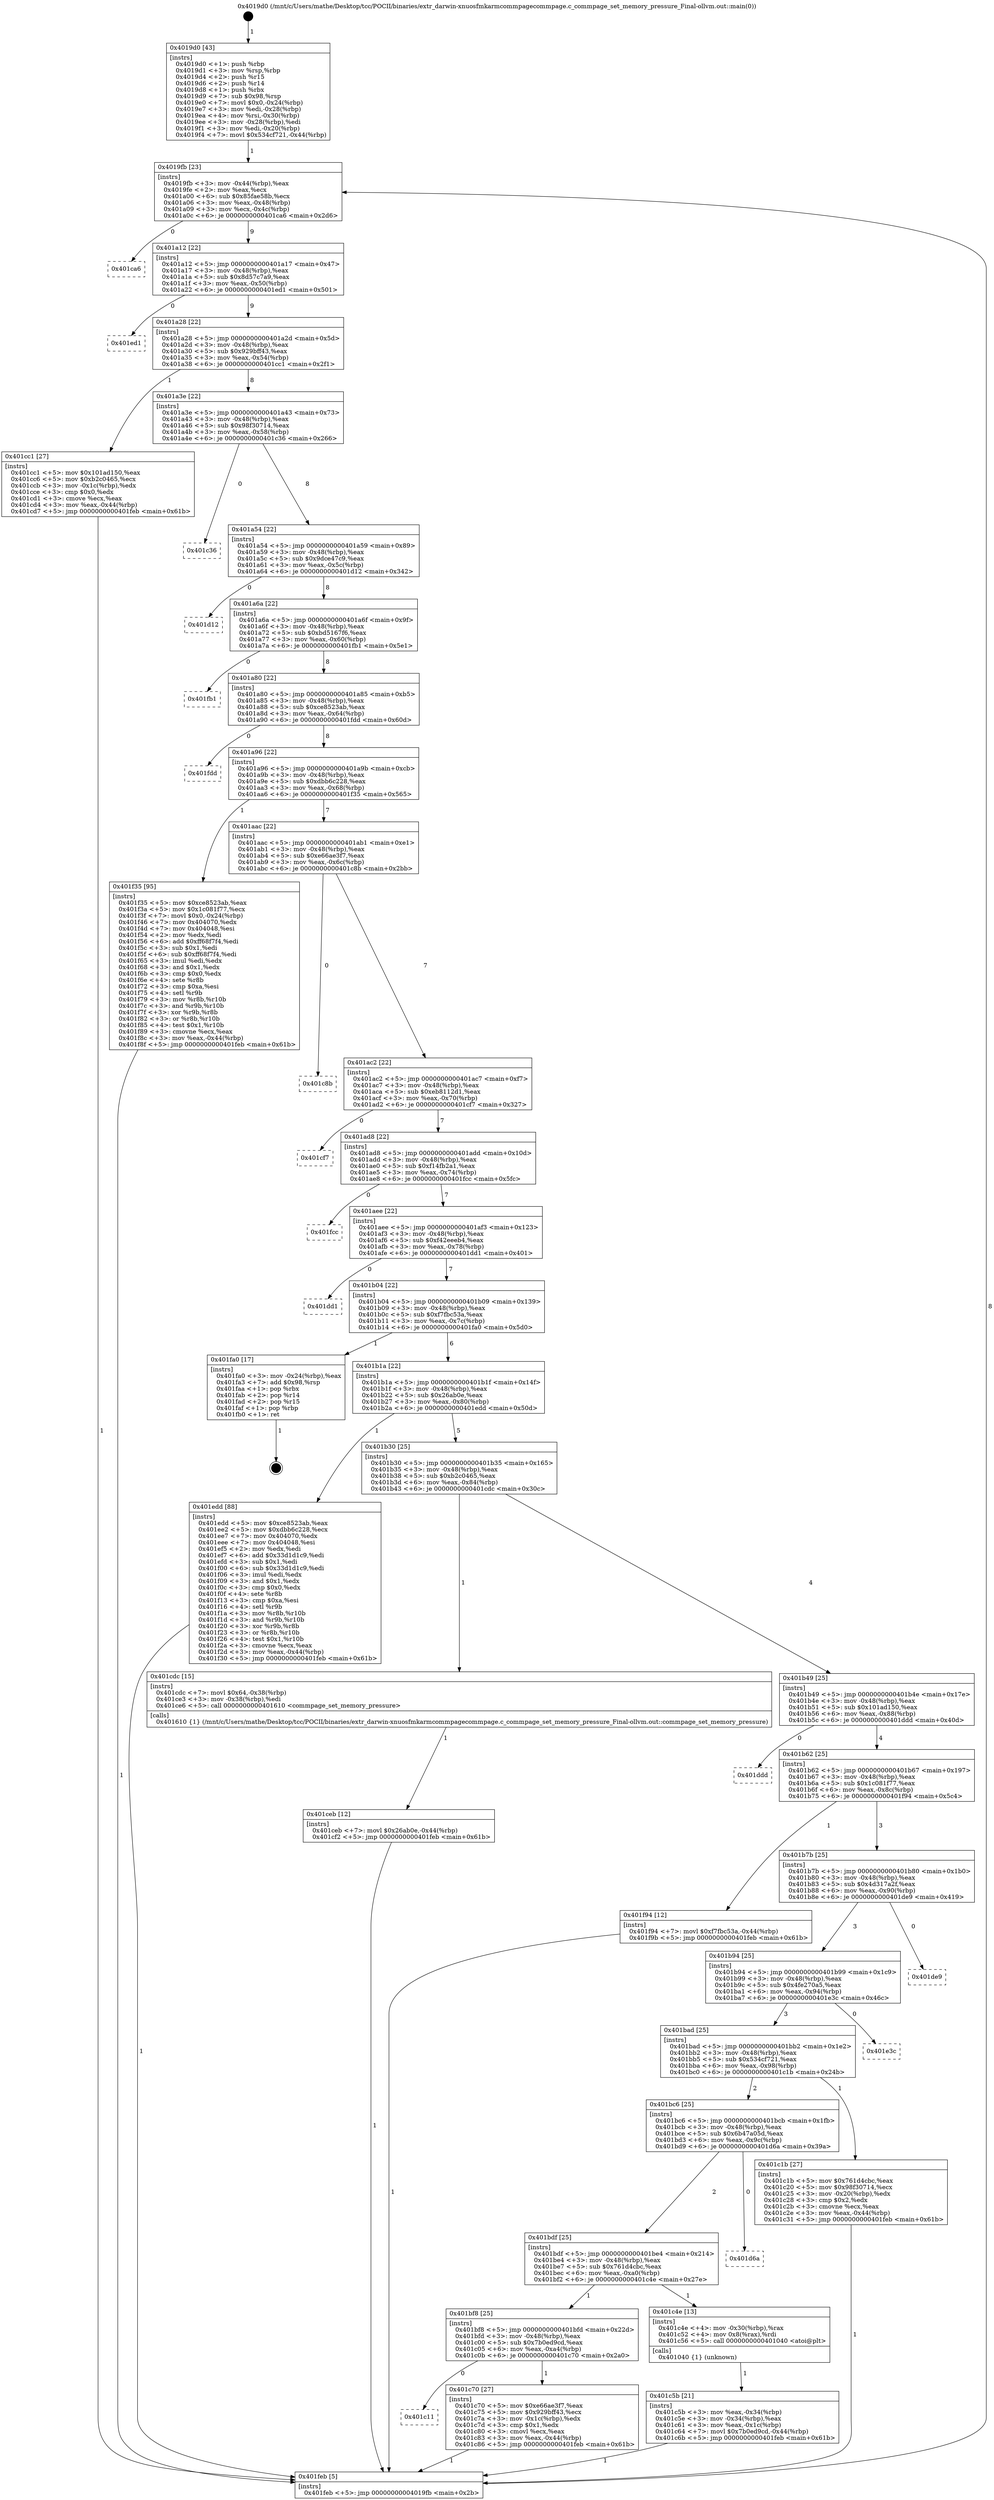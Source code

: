 digraph "0x4019d0" {
  label = "0x4019d0 (/mnt/c/Users/mathe/Desktop/tcc/POCII/binaries/extr_darwin-xnuosfmkarmcommpagecommpage.c_commpage_set_memory_pressure_Final-ollvm.out::main(0))"
  labelloc = "t"
  node[shape=record]

  Entry [label="",width=0.3,height=0.3,shape=circle,fillcolor=black,style=filled]
  "0x4019fb" [label="{
     0x4019fb [23]\l
     | [instrs]\l
     &nbsp;&nbsp;0x4019fb \<+3\>: mov -0x44(%rbp),%eax\l
     &nbsp;&nbsp;0x4019fe \<+2\>: mov %eax,%ecx\l
     &nbsp;&nbsp;0x401a00 \<+6\>: sub $0x85fae58b,%ecx\l
     &nbsp;&nbsp;0x401a06 \<+3\>: mov %eax,-0x48(%rbp)\l
     &nbsp;&nbsp;0x401a09 \<+3\>: mov %ecx,-0x4c(%rbp)\l
     &nbsp;&nbsp;0x401a0c \<+6\>: je 0000000000401ca6 \<main+0x2d6\>\l
  }"]
  "0x401ca6" [label="{
     0x401ca6\l
  }", style=dashed]
  "0x401a12" [label="{
     0x401a12 [22]\l
     | [instrs]\l
     &nbsp;&nbsp;0x401a12 \<+5\>: jmp 0000000000401a17 \<main+0x47\>\l
     &nbsp;&nbsp;0x401a17 \<+3\>: mov -0x48(%rbp),%eax\l
     &nbsp;&nbsp;0x401a1a \<+5\>: sub $0x8d57c7a9,%eax\l
     &nbsp;&nbsp;0x401a1f \<+3\>: mov %eax,-0x50(%rbp)\l
     &nbsp;&nbsp;0x401a22 \<+6\>: je 0000000000401ed1 \<main+0x501\>\l
  }"]
  Exit [label="",width=0.3,height=0.3,shape=circle,fillcolor=black,style=filled,peripheries=2]
  "0x401ed1" [label="{
     0x401ed1\l
  }", style=dashed]
  "0x401a28" [label="{
     0x401a28 [22]\l
     | [instrs]\l
     &nbsp;&nbsp;0x401a28 \<+5\>: jmp 0000000000401a2d \<main+0x5d\>\l
     &nbsp;&nbsp;0x401a2d \<+3\>: mov -0x48(%rbp),%eax\l
     &nbsp;&nbsp;0x401a30 \<+5\>: sub $0x929bff43,%eax\l
     &nbsp;&nbsp;0x401a35 \<+3\>: mov %eax,-0x54(%rbp)\l
     &nbsp;&nbsp;0x401a38 \<+6\>: je 0000000000401cc1 \<main+0x2f1\>\l
  }"]
  "0x401ceb" [label="{
     0x401ceb [12]\l
     | [instrs]\l
     &nbsp;&nbsp;0x401ceb \<+7\>: movl $0x26ab0e,-0x44(%rbp)\l
     &nbsp;&nbsp;0x401cf2 \<+5\>: jmp 0000000000401feb \<main+0x61b\>\l
  }"]
  "0x401cc1" [label="{
     0x401cc1 [27]\l
     | [instrs]\l
     &nbsp;&nbsp;0x401cc1 \<+5\>: mov $0x101ad150,%eax\l
     &nbsp;&nbsp;0x401cc6 \<+5\>: mov $0xb2c0465,%ecx\l
     &nbsp;&nbsp;0x401ccb \<+3\>: mov -0x1c(%rbp),%edx\l
     &nbsp;&nbsp;0x401cce \<+3\>: cmp $0x0,%edx\l
     &nbsp;&nbsp;0x401cd1 \<+3\>: cmove %ecx,%eax\l
     &nbsp;&nbsp;0x401cd4 \<+3\>: mov %eax,-0x44(%rbp)\l
     &nbsp;&nbsp;0x401cd7 \<+5\>: jmp 0000000000401feb \<main+0x61b\>\l
  }"]
  "0x401a3e" [label="{
     0x401a3e [22]\l
     | [instrs]\l
     &nbsp;&nbsp;0x401a3e \<+5\>: jmp 0000000000401a43 \<main+0x73\>\l
     &nbsp;&nbsp;0x401a43 \<+3\>: mov -0x48(%rbp),%eax\l
     &nbsp;&nbsp;0x401a46 \<+5\>: sub $0x98f30714,%eax\l
     &nbsp;&nbsp;0x401a4b \<+3\>: mov %eax,-0x58(%rbp)\l
     &nbsp;&nbsp;0x401a4e \<+6\>: je 0000000000401c36 \<main+0x266\>\l
  }"]
  "0x401c11" [label="{
     0x401c11\l
  }", style=dashed]
  "0x401c36" [label="{
     0x401c36\l
  }", style=dashed]
  "0x401a54" [label="{
     0x401a54 [22]\l
     | [instrs]\l
     &nbsp;&nbsp;0x401a54 \<+5\>: jmp 0000000000401a59 \<main+0x89\>\l
     &nbsp;&nbsp;0x401a59 \<+3\>: mov -0x48(%rbp),%eax\l
     &nbsp;&nbsp;0x401a5c \<+5\>: sub $0x9dce47c9,%eax\l
     &nbsp;&nbsp;0x401a61 \<+3\>: mov %eax,-0x5c(%rbp)\l
     &nbsp;&nbsp;0x401a64 \<+6\>: je 0000000000401d12 \<main+0x342\>\l
  }"]
  "0x401c70" [label="{
     0x401c70 [27]\l
     | [instrs]\l
     &nbsp;&nbsp;0x401c70 \<+5\>: mov $0xe66ae3f7,%eax\l
     &nbsp;&nbsp;0x401c75 \<+5\>: mov $0x929bff43,%ecx\l
     &nbsp;&nbsp;0x401c7a \<+3\>: mov -0x1c(%rbp),%edx\l
     &nbsp;&nbsp;0x401c7d \<+3\>: cmp $0x1,%edx\l
     &nbsp;&nbsp;0x401c80 \<+3\>: cmovl %ecx,%eax\l
     &nbsp;&nbsp;0x401c83 \<+3\>: mov %eax,-0x44(%rbp)\l
     &nbsp;&nbsp;0x401c86 \<+5\>: jmp 0000000000401feb \<main+0x61b\>\l
  }"]
  "0x401d12" [label="{
     0x401d12\l
  }", style=dashed]
  "0x401a6a" [label="{
     0x401a6a [22]\l
     | [instrs]\l
     &nbsp;&nbsp;0x401a6a \<+5\>: jmp 0000000000401a6f \<main+0x9f\>\l
     &nbsp;&nbsp;0x401a6f \<+3\>: mov -0x48(%rbp),%eax\l
     &nbsp;&nbsp;0x401a72 \<+5\>: sub $0xbd5167f6,%eax\l
     &nbsp;&nbsp;0x401a77 \<+3\>: mov %eax,-0x60(%rbp)\l
     &nbsp;&nbsp;0x401a7a \<+6\>: je 0000000000401fb1 \<main+0x5e1\>\l
  }"]
  "0x401c5b" [label="{
     0x401c5b [21]\l
     | [instrs]\l
     &nbsp;&nbsp;0x401c5b \<+3\>: mov %eax,-0x34(%rbp)\l
     &nbsp;&nbsp;0x401c5e \<+3\>: mov -0x34(%rbp),%eax\l
     &nbsp;&nbsp;0x401c61 \<+3\>: mov %eax,-0x1c(%rbp)\l
     &nbsp;&nbsp;0x401c64 \<+7\>: movl $0x7b0ed9cd,-0x44(%rbp)\l
     &nbsp;&nbsp;0x401c6b \<+5\>: jmp 0000000000401feb \<main+0x61b\>\l
  }"]
  "0x401fb1" [label="{
     0x401fb1\l
  }", style=dashed]
  "0x401a80" [label="{
     0x401a80 [22]\l
     | [instrs]\l
     &nbsp;&nbsp;0x401a80 \<+5\>: jmp 0000000000401a85 \<main+0xb5\>\l
     &nbsp;&nbsp;0x401a85 \<+3\>: mov -0x48(%rbp),%eax\l
     &nbsp;&nbsp;0x401a88 \<+5\>: sub $0xce8523ab,%eax\l
     &nbsp;&nbsp;0x401a8d \<+3\>: mov %eax,-0x64(%rbp)\l
     &nbsp;&nbsp;0x401a90 \<+6\>: je 0000000000401fdd \<main+0x60d\>\l
  }"]
  "0x401bf8" [label="{
     0x401bf8 [25]\l
     | [instrs]\l
     &nbsp;&nbsp;0x401bf8 \<+5\>: jmp 0000000000401bfd \<main+0x22d\>\l
     &nbsp;&nbsp;0x401bfd \<+3\>: mov -0x48(%rbp),%eax\l
     &nbsp;&nbsp;0x401c00 \<+5\>: sub $0x7b0ed9cd,%eax\l
     &nbsp;&nbsp;0x401c05 \<+6\>: mov %eax,-0xa4(%rbp)\l
     &nbsp;&nbsp;0x401c0b \<+6\>: je 0000000000401c70 \<main+0x2a0\>\l
  }"]
  "0x401fdd" [label="{
     0x401fdd\l
  }", style=dashed]
  "0x401a96" [label="{
     0x401a96 [22]\l
     | [instrs]\l
     &nbsp;&nbsp;0x401a96 \<+5\>: jmp 0000000000401a9b \<main+0xcb\>\l
     &nbsp;&nbsp;0x401a9b \<+3\>: mov -0x48(%rbp),%eax\l
     &nbsp;&nbsp;0x401a9e \<+5\>: sub $0xdbb6c228,%eax\l
     &nbsp;&nbsp;0x401aa3 \<+3\>: mov %eax,-0x68(%rbp)\l
     &nbsp;&nbsp;0x401aa6 \<+6\>: je 0000000000401f35 \<main+0x565\>\l
  }"]
  "0x401c4e" [label="{
     0x401c4e [13]\l
     | [instrs]\l
     &nbsp;&nbsp;0x401c4e \<+4\>: mov -0x30(%rbp),%rax\l
     &nbsp;&nbsp;0x401c52 \<+4\>: mov 0x8(%rax),%rdi\l
     &nbsp;&nbsp;0x401c56 \<+5\>: call 0000000000401040 \<atoi@plt\>\l
     | [calls]\l
     &nbsp;&nbsp;0x401040 \{1\} (unknown)\l
  }"]
  "0x401f35" [label="{
     0x401f35 [95]\l
     | [instrs]\l
     &nbsp;&nbsp;0x401f35 \<+5\>: mov $0xce8523ab,%eax\l
     &nbsp;&nbsp;0x401f3a \<+5\>: mov $0x1c081f77,%ecx\l
     &nbsp;&nbsp;0x401f3f \<+7\>: movl $0x0,-0x24(%rbp)\l
     &nbsp;&nbsp;0x401f46 \<+7\>: mov 0x404070,%edx\l
     &nbsp;&nbsp;0x401f4d \<+7\>: mov 0x404048,%esi\l
     &nbsp;&nbsp;0x401f54 \<+2\>: mov %edx,%edi\l
     &nbsp;&nbsp;0x401f56 \<+6\>: add $0xff68f7f4,%edi\l
     &nbsp;&nbsp;0x401f5c \<+3\>: sub $0x1,%edi\l
     &nbsp;&nbsp;0x401f5f \<+6\>: sub $0xff68f7f4,%edi\l
     &nbsp;&nbsp;0x401f65 \<+3\>: imul %edi,%edx\l
     &nbsp;&nbsp;0x401f68 \<+3\>: and $0x1,%edx\l
     &nbsp;&nbsp;0x401f6b \<+3\>: cmp $0x0,%edx\l
     &nbsp;&nbsp;0x401f6e \<+4\>: sete %r8b\l
     &nbsp;&nbsp;0x401f72 \<+3\>: cmp $0xa,%esi\l
     &nbsp;&nbsp;0x401f75 \<+4\>: setl %r9b\l
     &nbsp;&nbsp;0x401f79 \<+3\>: mov %r8b,%r10b\l
     &nbsp;&nbsp;0x401f7c \<+3\>: and %r9b,%r10b\l
     &nbsp;&nbsp;0x401f7f \<+3\>: xor %r9b,%r8b\l
     &nbsp;&nbsp;0x401f82 \<+3\>: or %r8b,%r10b\l
     &nbsp;&nbsp;0x401f85 \<+4\>: test $0x1,%r10b\l
     &nbsp;&nbsp;0x401f89 \<+3\>: cmovne %ecx,%eax\l
     &nbsp;&nbsp;0x401f8c \<+3\>: mov %eax,-0x44(%rbp)\l
     &nbsp;&nbsp;0x401f8f \<+5\>: jmp 0000000000401feb \<main+0x61b\>\l
  }"]
  "0x401aac" [label="{
     0x401aac [22]\l
     | [instrs]\l
     &nbsp;&nbsp;0x401aac \<+5\>: jmp 0000000000401ab1 \<main+0xe1\>\l
     &nbsp;&nbsp;0x401ab1 \<+3\>: mov -0x48(%rbp),%eax\l
     &nbsp;&nbsp;0x401ab4 \<+5\>: sub $0xe66ae3f7,%eax\l
     &nbsp;&nbsp;0x401ab9 \<+3\>: mov %eax,-0x6c(%rbp)\l
     &nbsp;&nbsp;0x401abc \<+6\>: je 0000000000401c8b \<main+0x2bb\>\l
  }"]
  "0x401bdf" [label="{
     0x401bdf [25]\l
     | [instrs]\l
     &nbsp;&nbsp;0x401bdf \<+5\>: jmp 0000000000401be4 \<main+0x214\>\l
     &nbsp;&nbsp;0x401be4 \<+3\>: mov -0x48(%rbp),%eax\l
     &nbsp;&nbsp;0x401be7 \<+5\>: sub $0x761d4cbc,%eax\l
     &nbsp;&nbsp;0x401bec \<+6\>: mov %eax,-0xa0(%rbp)\l
     &nbsp;&nbsp;0x401bf2 \<+6\>: je 0000000000401c4e \<main+0x27e\>\l
  }"]
  "0x401c8b" [label="{
     0x401c8b\l
  }", style=dashed]
  "0x401ac2" [label="{
     0x401ac2 [22]\l
     | [instrs]\l
     &nbsp;&nbsp;0x401ac2 \<+5\>: jmp 0000000000401ac7 \<main+0xf7\>\l
     &nbsp;&nbsp;0x401ac7 \<+3\>: mov -0x48(%rbp),%eax\l
     &nbsp;&nbsp;0x401aca \<+5\>: sub $0xeb8112d1,%eax\l
     &nbsp;&nbsp;0x401acf \<+3\>: mov %eax,-0x70(%rbp)\l
     &nbsp;&nbsp;0x401ad2 \<+6\>: je 0000000000401cf7 \<main+0x327\>\l
  }"]
  "0x401d6a" [label="{
     0x401d6a\l
  }", style=dashed]
  "0x401cf7" [label="{
     0x401cf7\l
  }", style=dashed]
  "0x401ad8" [label="{
     0x401ad8 [22]\l
     | [instrs]\l
     &nbsp;&nbsp;0x401ad8 \<+5\>: jmp 0000000000401add \<main+0x10d\>\l
     &nbsp;&nbsp;0x401add \<+3\>: mov -0x48(%rbp),%eax\l
     &nbsp;&nbsp;0x401ae0 \<+5\>: sub $0xf14fb2a1,%eax\l
     &nbsp;&nbsp;0x401ae5 \<+3\>: mov %eax,-0x74(%rbp)\l
     &nbsp;&nbsp;0x401ae8 \<+6\>: je 0000000000401fcc \<main+0x5fc\>\l
  }"]
  "0x4019d0" [label="{
     0x4019d0 [43]\l
     | [instrs]\l
     &nbsp;&nbsp;0x4019d0 \<+1\>: push %rbp\l
     &nbsp;&nbsp;0x4019d1 \<+3\>: mov %rsp,%rbp\l
     &nbsp;&nbsp;0x4019d4 \<+2\>: push %r15\l
     &nbsp;&nbsp;0x4019d6 \<+2\>: push %r14\l
     &nbsp;&nbsp;0x4019d8 \<+1\>: push %rbx\l
     &nbsp;&nbsp;0x4019d9 \<+7\>: sub $0x98,%rsp\l
     &nbsp;&nbsp;0x4019e0 \<+7\>: movl $0x0,-0x24(%rbp)\l
     &nbsp;&nbsp;0x4019e7 \<+3\>: mov %edi,-0x28(%rbp)\l
     &nbsp;&nbsp;0x4019ea \<+4\>: mov %rsi,-0x30(%rbp)\l
     &nbsp;&nbsp;0x4019ee \<+3\>: mov -0x28(%rbp),%edi\l
     &nbsp;&nbsp;0x4019f1 \<+3\>: mov %edi,-0x20(%rbp)\l
     &nbsp;&nbsp;0x4019f4 \<+7\>: movl $0x534cf721,-0x44(%rbp)\l
  }"]
  "0x401fcc" [label="{
     0x401fcc\l
  }", style=dashed]
  "0x401aee" [label="{
     0x401aee [22]\l
     | [instrs]\l
     &nbsp;&nbsp;0x401aee \<+5\>: jmp 0000000000401af3 \<main+0x123\>\l
     &nbsp;&nbsp;0x401af3 \<+3\>: mov -0x48(%rbp),%eax\l
     &nbsp;&nbsp;0x401af6 \<+5\>: sub $0xf42eeeb4,%eax\l
     &nbsp;&nbsp;0x401afb \<+3\>: mov %eax,-0x78(%rbp)\l
     &nbsp;&nbsp;0x401afe \<+6\>: je 0000000000401dd1 \<main+0x401\>\l
  }"]
  "0x401feb" [label="{
     0x401feb [5]\l
     | [instrs]\l
     &nbsp;&nbsp;0x401feb \<+5\>: jmp 00000000004019fb \<main+0x2b\>\l
  }"]
  "0x401dd1" [label="{
     0x401dd1\l
  }", style=dashed]
  "0x401b04" [label="{
     0x401b04 [22]\l
     | [instrs]\l
     &nbsp;&nbsp;0x401b04 \<+5\>: jmp 0000000000401b09 \<main+0x139\>\l
     &nbsp;&nbsp;0x401b09 \<+3\>: mov -0x48(%rbp),%eax\l
     &nbsp;&nbsp;0x401b0c \<+5\>: sub $0xf7fbc53a,%eax\l
     &nbsp;&nbsp;0x401b11 \<+3\>: mov %eax,-0x7c(%rbp)\l
     &nbsp;&nbsp;0x401b14 \<+6\>: je 0000000000401fa0 \<main+0x5d0\>\l
  }"]
  "0x401bc6" [label="{
     0x401bc6 [25]\l
     | [instrs]\l
     &nbsp;&nbsp;0x401bc6 \<+5\>: jmp 0000000000401bcb \<main+0x1fb\>\l
     &nbsp;&nbsp;0x401bcb \<+3\>: mov -0x48(%rbp),%eax\l
     &nbsp;&nbsp;0x401bce \<+5\>: sub $0x6b47a05d,%eax\l
     &nbsp;&nbsp;0x401bd3 \<+6\>: mov %eax,-0x9c(%rbp)\l
     &nbsp;&nbsp;0x401bd9 \<+6\>: je 0000000000401d6a \<main+0x39a\>\l
  }"]
  "0x401fa0" [label="{
     0x401fa0 [17]\l
     | [instrs]\l
     &nbsp;&nbsp;0x401fa0 \<+3\>: mov -0x24(%rbp),%eax\l
     &nbsp;&nbsp;0x401fa3 \<+7\>: add $0x98,%rsp\l
     &nbsp;&nbsp;0x401faa \<+1\>: pop %rbx\l
     &nbsp;&nbsp;0x401fab \<+2\>: pop %r14\l
     &nbsp;&nbsp;0x401fad \<+2\>: pop %r15\l
     &nbsp;&nbsp;0x401faf \<+1\>: pop %rbp\l
     &nbsp;&nbsp;0x401fb0 \<+1\>: ret\l
  }"]
  "0x401b1a" [label="{
     0x401b1a [22]\l
     | [instrs]\l
     &nbsp;&nbsp;0x401b1a \<+5\>: jmp 0000000000401b1f \<main+0x14f\>\l
     &nbsp;&nbsp;0x401b1f \<+3\>: mov -0x48(%rbp),%eax\l
     &nbsp;&nbsp;0x401b22 \<+5\>: sub $0x26ab0e,%eax\l
     &nbsp;&nbsp;0x401b27 \<+3\>: mov %eax,-0x80(%rbp)\l
     &nbsp;&nbsp;0x401b2a \<+6\>: je 0000000000401edd \<main+0x50d\>\l
  }"]
  "0x401c1b" [label="{
     0x401c1b [27]\l
     | [instrs]\l
     &nbsp;&nbsp;0x401c1b \<+5\>: mov $0x761d4cbc,%eax\l
     &nbsp;&nbsp;0x401c20 \<+5\>: mov $0x98f30714,%ecx\l
     &nbsp;&nbsp;0x401c25 \<+3\>: mov -0x20(%rbp),%edx\l
     &nbsp;&nbsp;0x401c28 \<+3\>: cmp $0x2,%edx\l
     &nbsp;&nbsp;0x401c2b \<+3\>: cmovne %ecx,%eax\l
     &nbsp;&nbsp;0x401c2e \<+3\>: mov %eax,-0x44(%rbp)\l
     &nbsp;&nbsp;0x401c31 \<+5\>: jmp 0000000000401feb \<main+0x61b\>\l
  }"]
  "0x401edd" [label="{
     0x401edd [88]\l
     | [instrs]\l
     &nbsp;&nbsp;0x401edd \<+5\>: mov $0xce8523ab,%eax\l
     &nbsp;&nbsp;0x401ee2 \<+5\>: mov $0xdbb6c228,%ecx\l
     &nbsp;&nbsp;0x401ee7 \<+7\>: mov 0x404070,%edx\l
     &nbsp;&nbsp;0x401eee \<+7\>: mov 0x404048,%esi\l
     &nbsp;&nbsp;0x401ef5 \<+2\>: mov %edx,%edi\l
     &nbsp;&nbsp;0x401ef7 \<+6\>: add $0x33d1d1c9,%edi\l
     &nbsp;&nbsp;0x401efd \<+3\>: sub $0x1,%edi\l
     &nbsp;&nbsp;0x401f00 \<+6\>: sub $0x33d1d1c9,%edi\l
     &nbsp;&nbsp;0x401f06 \<+3\>: imul %edi,%edx\l
     &nbsp;&nbsp;0x401f09 \<+3\>: and $0x1,%edx\l
     &nbsp;&nbsp;0x401f0c \<+3\>: cmp $0x0,%edx\l
     &nbsp;&nbsp;0x401f0f \<+4\>: sete %r8b\l
     &nbsp;&nbsp;0x401f13 \<+3\>: cmp $0xa,%esi\l
     &nbsp;&nbsp;0x401f16 \<+4\>: setl %r9b\l
     &nbsp;&nbsp;0x401f1a \<+3\>: mov %r8b,%r10b\l
     &nbsp;&nbsp;0x401f1d \<+3\>: and %r9b,%r10b\l
     &nbsp;&nbsp;0x401f20 \<+3\>: xor %r9b,%r8b\l
     &nbsp;&nbsp;0x401f23 \<+3\>: or %r8b,%r10b\l
     &nbsp;&nbsp;0x401f26 \<+4\>: test $0x1,%r10b\l
     &nbsp;&nbsp;0x401f2a \<+3\>: cmovne %ecx,%eax\l
     &nbsp;&nbsp;0x401f2d \<+3\>: mov %eax,-0x44(%rbp)\l
     &nbsp;&nbsp;0x401f30 \<+5\>: jmp 0000000000401feb \<main+0x61b\>\l
  }"]
  "0x401b30" [label="{
     0x401b30 [25]\l
     | [instrs]\l
     &nbsp;&nbsp;0x401b30 \<+5\>: jmp 0000000000401b35 \<main+0x165\>\l
     &nbsp;&nbsp;0x401b35 \<+3\>: mov -0x48(%rbp),%eax\l
     &nbsp;&nbsp;0x401b38 \<+5\>: sub $0xb2c0465,%eax\l
     &nbsp;&nbsp;0x401b3d \<+6\>: mov %eax,-0x84(%rbp)\l
     &nbsp;&nbsp;0x401b43 \<+6\>: je 0000000000401cdc \<main+0x30c\>\l
  }"]
  "0x401bad" [label="{
     0x401bad [25]\l
     | [instrs]\l
     &nbsp;&nbsp;0x401bad \<+5\>: jmp 0000000000401bb2 \<main+0x1e2\>\l
     &nbsp;&nbsp;0x401bb2 \<+3\>: mov -0x48(%rbp),%eax\l
     &nbsp;&nbsp;0x401bb5 \<+5\>: sub $0x534cf721,%eax\l
     &nbsp;&nbsp;0x401bba \<+6\>: mov %eax,-0x98(%rbp)\l
     &nbsp;&nbsp;0x401bc0 \<+6\>: je 0000000000401c1b \<main+0x24b\>\l
  }"]
  "0x401cdc" [label="{
     0x401cdc [15]\l
     | [instrs]\l
     &nbsp;&nbsp;0x401cdc \<+7\>: movl $0x64,-0x38(%rbp)\l
     &nbsp;&nbsp;0x401ce3 \<+3\>: mov -0x38(%rbp),%edi\l
     &nbsp;&nbsp;0x401ce6 \<+5\>: call 0000000000401610 \<commpage_set_memory_pressure\>\l
     | [calls]\l
     &nbsp;&nbsp;0x401610 \{1\} (/mnt/c/Users/mathe/Desktop/tcc/POCII/binaries/extr_darwin-xnuosfmkarmcommpagecommpage.c_commpage_set_memory_pressure_Final-ollvm.out::commpage_set_memory_pressure)\l
  }"]
  "0x401b49" [label="{
     0x401b49 [25]\l
     | [instrs]\l
     &nbsp;&nbsp;0x401b49 \<+5\>: jmp 0000000000401b4e \<main+0x17e\>\l
     &nbsp;&nbsp;0x401b4e \<+3\>: mov -0x48(%rbp),%eax\l
     &nbsp;&nbsp;0x401b51 \<+5\>: sub $0x101ad150,%eax\l
     &nbsp;&nbsp;0x401b56 \<+6\>: mov %eax,-0x88(%rbp)\l
     &nbsp;&nbsp;0x401b5c \<+6\>: je 0000000000401ddd \<main+0x40d\>\l
  }"]
  "0x401e3c" [label="{
     0x401e3c\l
  }", style=dashed]
  "0x401ddd" [label="{
     0x401ddd\l
  }", style=dashed]
  "0x401b62" [label="{
     0x401b62 [25]\l
     | [instrs]\l
     &nbsp;&nbsp;0x401b62 \<+5\>: jmp 0000000000401b67 \<main+0x197\>\l
     &nbsp;&nbsp;0x401b67 \<+3\>: mov -0x48(%rbp),%eax\l
     &nbsp;&nbsp;0x401b6a \<+5\>: sub $0x1c081f77,%eax\l
     &nbsp;&nbsp;0x401b6f \<+6\>: mov %eax,-0x8c(%rbp)\l
     &nbsp;&nbsp;0x401b75 \<+6\>: je 0000000000401f94 \<main+0x5c4\>\l
  }"]
  "0x401b94" [label="{
     0x401b94 [25]\l
     | [instrs]\l
     &nbsp;&nbsp;0x401b94 \<+5\>: jmp 0000000000401b99 \<main+0x1c9\>\l
     &nbsp;&nbsp;0x401b99 \<+3\>: mov -0x48(%rbp),%eax\l
     &nbsp;&nbsp;0x401b9c \<+5\>: sub $0x4fe270a5,%eax\l
     &nbsp;&nbsp;0x401ba1 \<+6\>: mov %eax,-0x94(%rbp)\l
     &nbsp;&nbsp;0x401ba7 \<+6\>: je 0000000000401e3c \<main+0x46c\>\l
  }"]
  "0x401f94" [label="{
     0x401f94 [12]\l
     | [instrs]\l
     &nbsp;&nbsp;0x401f94 \<+7\>: movl $0xf7fbc53a,-0x44(%rbp)\l
     &nbsp;&nbsp;0x401f9b \<+5\>: jmp 0000000000401feb \<main+0x61b\>\l
  }"]
  "0x401b7b" [label="{
     0x401b7b [25]\l
     | [instrs]\l
     &nbsp;&nbsp;0x401b7b \<+5\>: jmp 0000000000401b80 \<main+0x1b0\>\l
     &nbsp;&nbsp;0x401b80 \<+3\>: mov -0x48(%rbp),%eax\l
     &nbsp;&nbsp;0x401b83 \<+5\>: sub $0x4d317a2f,%eax\l
     &nbsp;&nbsp;0x401b88 \<+6\>: mov %eax,-0x90(%rbp)\l
     &nbsp;&nbsp;0x401b8e \<+6\>: je 0000000000401de9 \<main+0x419\>\l
  }"]
  "0x401de9" [label="{
     0x401de9\l
  }", style=dashed]
  Entry -> "0x4019d0" [label=" 1"]
  "0x4019fb" -> "0x401ca6" [label=" 0"]
  "0x4019fb" -> "0x401a12" [label=" 9"]
  "0x401fa0" -> Exit [label=" 1"]
  "0x401a12" -> "0x401ed1" [label=" 0"]
  "0x401a12" -> "0x401a28" [label=" 9"]
  "0x401f94" -> "0x401feb" [label=" 1"]
  "0x401a28" -> "0x401cc1" [label=" 1"]
  "0x401a28" -> "0x401a3e" [label=" 8"]
  "0x401f35" -> "0x401feb" [label=" 1"]
  "0x401a3e" -> "0x401c36" [label=" 0"]
  "0x401a3e" -> "0x401a54" [label=" 8"]
  "0x401edd" -> "0x401feb" [label=" 1"]
  "0x401a54" -> "0x401d12" [label=" 0"]
  "0x401a54" -> "0x401a6a" [label=" 8"]
  "0x401ceb" -> "0x401feb" [label=" 1"]
  "0x401a6a" -> "0x401fb1" [label=" 0"]
  "0x401a6a" -> "0x401a80" [label=" 8"]
  "0x401cc1" -> "0x401feb" [label=" 1"]
  "0x401a80" -> "0x401fdd" [label=" 0"]
  "0x401a80" -> "0x401a96" [label=" 8"]
  "0x401c70" -> "0x401feb" [label=" 1"]
  "0x401a96" -> "0x401f35" [label=" 1"]
  "0x401a96" -> "0x401aac" [label=" 7"]
  "0x401bf8" -> "0x401c11" [label=" 0"]
  "0x401aac" -> "0x401c8b" [label=" 0"]
  "0x401aac" -> "0x401ac2" [label=" 7"]
  "0x401cdc" -> "0x401ceb" [label=" 1"]
  "0x401ac2" -> "0x401cf7" [label=" 0"]
  "0x401ac2" -> "0x401ad8" [label=" 7"]
  "0x401c5b" -> "0x401feb" [label=" 1"]
  "0x401ad8" -> "0x401fcc" [label=" 0"]
  "0x401ad8" -> "0x401aee" [label=" 7"]
  "0x401bdf" -> "0x401bf8" [label=" 1"]
  "0x401aee" -> "0x401dd1" [label=" 0"]
  "0x401aee" -> "0x401b04" [label=" 7"]
  "0x401bdf" -> "0x401c4e" [label=" 1"]
  "0x401b04" -> "0x401fa0" [label=" 1"]
  "0x401b04" -> "0x401b1a" [label=" 6"]
  "0x401bf8" -> "0x401c70" [label=" 1"]
  "0x401b1a" -> "0x401edd" [label=" 1"]
  "0x401b1a" -> "0x401b30" [label=" 5"]
  "0x401bc6" -> "0x401bdf" [label=" 2"]
  "0x401b30" -> "0x401cdc" [label=" 1"]
  "0x401b30" -> "0x401b49" [label=" 4"]
  "0x401c4e" -> "0x401c5b" [label=" 1"]
  "0x401b49" -> "0x401ddd" [label=" 0"]
  "0x401b49" -> "0x401b62" [label=" 4"]
  "0x401feb" -> "0x4019fb" [label=" 8"]
  "0x401b62" -> "0x401f94" [label=" 1"]
  "0x401b62" -> "0x401b7b" [label=" 3"]
  "0x401c1b" -> "0x401feb" [label=" 1"]
  "0x401b7b" -> "0x401de9" [label=" 0"]
  "0x401b7b" -> "0x401b94" [label=" 3"]
  "0x4019d0" -> "0x4019fb" [label=" 1"]
  "0x401b94" -> "0x401e3c" [label=" 0"]
  "0x401b94" -> "0x401bad" [label=" 3"]
  "0x401bc6" -> "0x401d6a" [label=" 0"]
  "0x401bad" -> "0x401c1b" [label=" 1"]
  "0x401bad" -> "0x401bc6" [label=" 2"]
}
